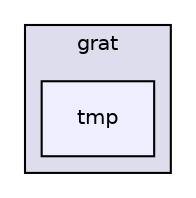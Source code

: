 digraph G {
  compound=true
  node [ fontsize="10", fontname="Helvetica"];
  edge [ labelfontsize="10", labelfontname="Helvetica"];
  subgraph clusterdir_01f81dc89839b69b499b525ab8d51194 {
    graph [ bgcolor="#ddddee", pencolor="black", label="grat" fontname="Helvetica", fontsize="10", URL="dir_01f81dc89839b69b499b525ab8d51194.html"]
  dir_ab7bceb340e3ad240e8bb467a003bdac [shape=box, label="tmp", style="filled", fillcolor="#eeeeff", pencolor="black", URL="dir_ab7bceb340e3ad240e8bb467a003bdac.html"];
  }
}
